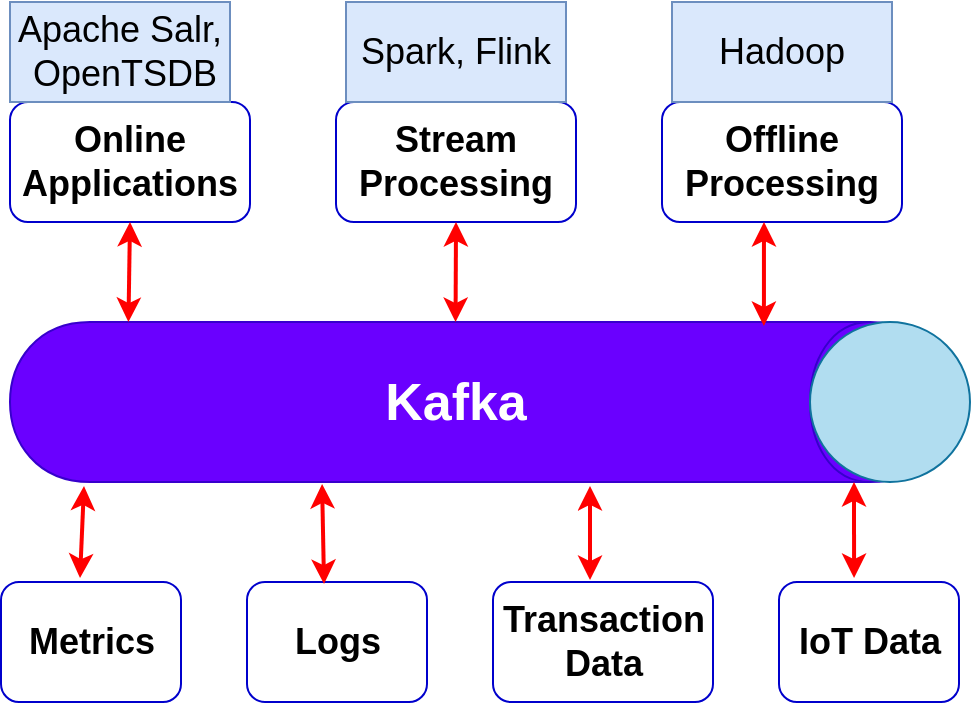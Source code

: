 <mxfile version="11.1.4" type="device"><diagram id="KtZTmnBT-ZsGcofImDSc" name="Page-1"><mxGraphModel dx="866" dy="485" grid="1" gridSize="10" guides="1" tooltips="1" connect="1" arrows="1" fold="1" page="1" pageScale="1" pageWidth="827" pageHeight="1169" math="0" shadow="0"><root><mxCell id="0"/><mxCell id="1" parent="0"/><mxCell id="mtzGtYCmRt74oDd10uY2-1" value="Kafka" style="shape=cylinder;whiteSpace=wrap;html=1;boundedLbl=1;backgroundOutline=1;direction=south;fontStyle=1;fontSize=26;strokeColor=#3700CC;fillColor=#6a00ff;fontColor=#ffffff;" vertex="1" parent="1"><mxGeometry x="170" y="180" width="470" height="80" as="geometry"/></mxCell><mxCell id="mtzGtYCmRt74oDd10uY2-2" value="" style="ellipse;whiteSpace=wrap;html=1;strokeColor=#10739e;fontSize=26;fillColor=#b1ddf0;" vertex="1" parent="1"><mxGeometry x="570" y="180" width="80" height="80" as="geometry"/></mxCell><mxCell id="mtzGtYCmRt74oDd10uY2-3" value="Online Applications" style="rounded=1;whiteSpace=wrap;html=1;strokeColor=#0000CC;fontSize=18;fontStyle=1" vertex="1" parent="1"><mxGeometry x="170" y="70" width="120" height="60" as="geometry"/></mxCell><mxCell id="mtzGtYCmRt74oDd10uY2-4" value="Stream Processing" style="rounded=1;whiteSpace=wrap;html=1;strokeColor=#0000CC;fontSize=18;fontStyle=1" vertex="1" parent="1"><mxGeometry x="333" y="70" width="120" height="60" as="geometry"/></mxCell><mxCell id="mtzGtYCmRt74oDd10uY2-5" value="Offline Processing" style="rounded=1;whiteSpace=wrap;html=1;strokeColor=#0000CC;fontSize=18;fontStyle=1" vertex="1" parent="1"><mxGeometry x="496" y="70" width="120" height="60" as="geometry"/></mxCell><mxCell id="mtzGtYCmRt74oDd10uY2-8" value="Metrics" style="rounded=1;whiteSpace=wrap;html=1;strokeColor=#0000CC;fontSize=18;fontStyle=1" vertex="1" parent="1"><mxGeometry x="165.5" y="310" width="90" height="60" as="geometry"/></mxCell><mxCell id="mtzGtYCmRt74oDd10uY2-13" value="Apache Salr,&lt;br&gt;&amp;nbsp;OpenTSDB" style="text;html=1;strokeColor=#6c8ebf;fillColor=#dae8fc;align=center;verticalAlign=middle;whiteSpace=wrap;rounded=0;fontSize=18;" vertex="1" parent="1"><mxGeometry x="170" y="20" width="110" height="50" as="geometry"/></mxCell><mxCell id="mtzGtYCmRt74oDd10uY2-14" value="Spark, Flink" style="text;html=1;strokeColor=#6c8ebf;fillColor=#dae8fc;align=center;verticalAlign=middle;whiteSpace=wrap;rounded=0;fontSize=18;" vertex="1" parent="1"><mxGeometry x="338" y="20" width="110" height="50" as="geometry"/></mxCell><mxCell id="mtzGtYCmRt74oDd10uY2-15" value="Hadoop" style="text;html=1;strokeColor=#6c8ebf;fillColor=#dae8fc;align=center;verticalAlign=middle;whiteSpace=wrap;rounded=0;fontSize=18;" vertex="1" parent="1"><mxGeometry x="501" y="20" width="110" height="50" as="geometry"/></mxCell><mxCell id="mtzGtYCmRt74oDd10uY2-17" value="Logs" style="rounded=1;whiteSpace=wrap;html=1;strokeColor=#0000CC;fontSize=18;fontStyle=1" vertex="1" parent="1"><mxGeometry x="288.5" y="310" width="90" height="60" as="geometry"/></mxCell><mxCell id="mtzGtYCmRt74oDd10uY2-18" value="Transaction Data" style="rounded=1;whiteSpace=wrap;html=1;strokeColor=#0000CC;fontSize=18;fontStyle=1" vertex="1" parent="1"><mxGeometry x="411.5" y="310" width="110" height="60" as="geometry"/></mxCell><mxCell id="mtzGtYCmRt74oDd10uY2-21" value="IoT Data" style="rounded=1;whiteSpace=wrap;html=1;strokeColor=#0000CC;fontSize=18;fontStyle=1" vertex="1" parent="1"><mxGeometry x="554.5" y="310" width="90" height="60" as="geometry"/></mxCell><mxCell id="mtzGtYCmRt74oDd10uY2-25" value="" style="endArrow=classic;startArrow=classic;html=1;fontSize=18;entryX=0.5;entryY=1;entryDx=0;entryDy=0;exitX=0;exitY=0.874;exitDx=0;exitDy=0;exitPerimeter=0;strokeColor=#FF0000;strokeWidth=2;" edge="1" parent="1" source="mtzGtYCmRt74oDd10uY2-1" target="mtzGtYCmRt74oDd10uY2-3"><mxGeometry width="50" height="50" relative="1" as="geometry"><mxPoint x="210" y="180" as="sourcePoint"/><mxPoint x="260" y="130" as="targetPoint"/></mxGeometry></mxCell><mxCell id="mtzGtYCmRt74oDd10uY2-26" value="" style="endArrow=classic;startArrow=classic;html=1;fontSize=18;entryX=0.5;entryY=1;entryDx=0;entryDy=0;exitX=0;exitY=0.526;exitDx=0;exitDy=0;exitPerimeter=0;strokeColor=#FF0000;strokeWidth=2;" edge="1" parent="1" source="mtzGtYCmRt74oDd10uY2-1" target="mtzGtYCmRt74oDd10uY2-4"><mxGeometry width="50" height="50" relative="1" as="geometry"><mxPoint x="370" y="180" as="sourcePoint"/><mxPoint x="420" y="130" as="targetPoint"/></mxGeometry></mxCell><mxCell id="mtzGtYCmRt74oDd10uY2-27" value="" style="endArrow=classic;startArrow=classic;html=1;fontSize=18;exitX=0.025;exitY=0.198;exitDx=0;exitDy=0;exitPerimeter=0;strokeColor=#FF0000;strokeWidth=2;" edge="1" parent="1" source="mtzGtYCmRt74oDd10uY2-1"><mxGeometry width="50" height="50" relative="1" as="geometry"><mxPoint x="510" y="190" as="sourcePoint"/><mxPoint x="547" y="130" as="targetPoint"/></mxGeometry></mxCell><mxCell id="mtzGtYCmRt74oDd10uY2-28" value="" style="endArrow=classic;startArrow=classic;html=1;fontSize=18;exitX=0.439;exitY=-0.033;exitDx=0;exitDy=0;exitPerimeter=0;strokeColor=#FF0000;strokeWidth=2;" edge="1" parent="1" source="mtzGtYCmRt74oDd10uY2-8"><mxGeometry width="50" height="50" relative="1" as="geometry"><mxPoint x="207" y="300" as="sourcePoint"/><mxPoint x="207" y="262" as="targetPoint"/></mxGeometry></mxCell><mxCell id="mtzGtYCmRt74oDd10uY2-29" value="" style="endArrow=classic;startArrow=classic;html=1;fontSize=18;entryX=1.013;entryY=0.668;entryDx=0;entryDy=0;entryPerimeter=0;exitX=0.428;exitY=0.017;exitDx=0;exitDy=0;exitPerimeter=0;strokeColor=#FF0000;strokeWidth=2;" edge="1" parent="1" source="mtzGtYCmRt74oDd10uY2-17" target="mtzGtYCmRt74oDd10uY2-1"><mxGeometry width="50" height="50" relative="1" as="geometry"><mxPoint x="290" y="320" as="sourcePoint"/><mxPoint x="340" y="270" as="targetPoint"/></mxGeometry></mxCell><mxCell id="mtzGtYCmRt74oDd10uY2-30" value="" style="endArrow=classic;startArrow=classic;html=1;fontSize=18;exitX=0.441;exitY=-0.017;exitDx=0;exitDy=0;exitPerimeter=0;strokeColor=#FF0000;strokeWidth=2;" edge="1" parent="1" source="mtzGtYCmRt74oDd10uY2-18"><mxGeometry width="50" height="50" relative="1" as="geometry"><mxPoint x="450" y="310" as="sourcePoint"/><mxPoint x="460" y="262" as="targetPoint"/></mxGeometry></mxCell><mxCell id="mtzGtYCmRt74oDd10uY2-31" value="" style="endArrow=classic;startArrow=classic;html=1;fontSize=18;exitX=0.417;exitY=-0.033;exitDx=0;exitDy=0;exitPerimeter=0;entryX=0.275;entryY=1;entryDx=0;entryDy=0;entryPerimeter=0;strokeColor=#FF0000;strokeWidth=2;" edge="1" parent="1" source="mtzGtYCmRt74oDd10uY2-21" target="mtzGtYCmRt74oDd10uY2-2"><mxGeometry width="50" height="50" relative="1" as="geometry"><mxPoint x="570" y="320" as="sourcePoint"/><mxPoint x="580" y="260" as="targetPoint"/></mxGeometry></mxCell></root></mxGraphModel></diagram></mxfile>